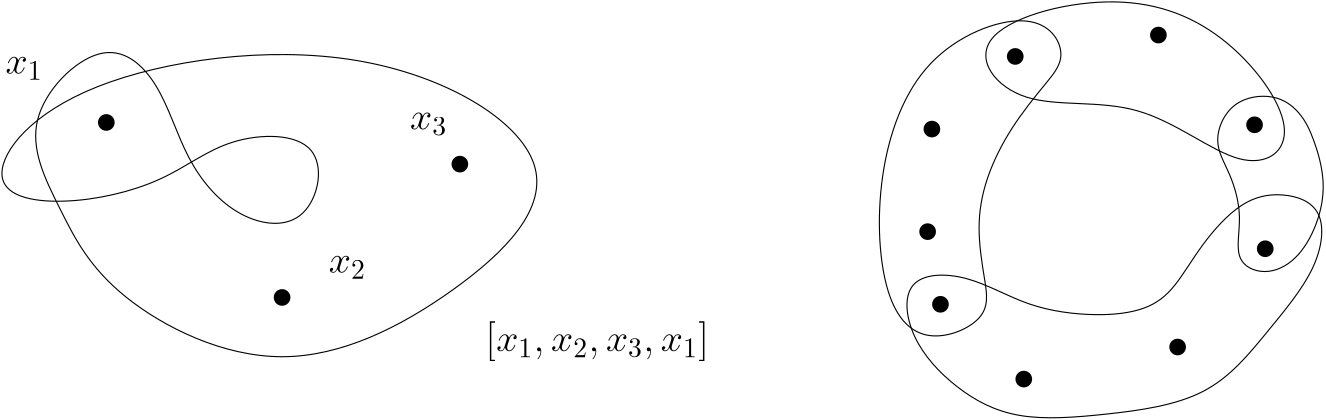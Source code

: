 <?xml version="1.0"?>
<!DOCTYPE ipe SYSTEM "ipe.dtd">
<ipe version="70212" creator="Ipe 7.2.12">
<info created="D:20190707215143" modified="D:20190707215143"/>
<ipestyle name="basic">
<symbol name="arrow/arc(spx)">
<path stroke="sym-stroke" fill="sym-stroke" pen="sym-pen">
0 0 m
-1 0.333 l
-1 -0.333 l
h
</path>
</symbol>
<symbol name="arrow/farc(spx)">
<path stroke="sym-stroke" fill="white" pen="sym-pen">
0 0 m
-1 0.333 l
-1 -0.333 l
h
</path>
</symbol>
<symbol name="arrow/ptarc(spx)">
<path stroke="sym-stroke" fill="sym-stroke" pen="sym-pen">
0 0 m
-1 0.333 l
-0.8 0 l
-1 -0.333 l
h
</path>
</symbol>
<symbol name="arrow/fptarc(spx)">
<path stroke="sym-stroke" fill="white" pen="sym-pen">
0 0 m
-1 0.333 l
-0.8 0 l
-1 -0.333 l
h
</path>
</symbol>
<symbol name="mark/circle(sx)" transformations="translations">
<path fill="sym-stroke">
0.6 0 0 0.6 0 0 e
0.4 0 0 0.4 0 0 e
</path>
</symbol>
<symbol name="mark/disk(sx)" transformations="translations">
<path fill="sym-stroke">
0.6 0 0 0.6 0 0 e
</path>
</symbol>
<symbol name="mark/fdisk(sfx)" transformations="translations">
<group>
<path fill="sym-fill">
0.5 0 0 0.5 0 0 e
</path>
<path fill="sym-stroke" fillrule="eofill">
0.6 0 0 0.6 0 0 e
0.4 0 0 0.4 0 0 e
</path>
</group>
</symbol>
<symbol name="mark/box(sx)" transformations="translations">
<path fill="sym-stroke" fillrule="eofill">
-0.6 -0.6 m
0.6 -0.6 l
0.6 0.6 l
-0.6 0.6 l
h
-0.4 -0.4 m
0.4 -0.4 l
0.4 0.4 l
-0.4 0.4 l
h
</path>
</symbol>
<symbol name="mark/square(sx)" transformations="translations">
<path fill="sym-stroke">
-0.6 -0.6 m
0.6 -0.6 l
0.6 0.6 l
-0.6 0.6 l
h
</path>
</symbol>
<symbol name="mark/fsquare(sfx)" transformations="translations">
<group>
<path fill="sym-fill">
-0.5 -0.5 m
0.5 -0.5 l
0.5 0.5 l
-0.5 0.5 l
h
</path>
<path fill="sym-stroke" fillrule="eofill">
-0.6 -0.6 m
0.6 -0.6 l
0.6 0.6 l
-0.6 0.6 l
h
-0.4 -0.4 m
0.4 -0.4 l
0.4 0.4 l
-0.4 0.4 l
h
</path>
</group>
</symbol>
<symbol name="mark/cross(sx)" transformations="translations">
<group>
<path fill="sym-stroke">
-0.43 -0.57 m
0.57 0.43 l
0.43 0.57 l
-0.57 -0.43 l
h
</path>
<path fill="sym-stroke">
-0.43 0.57 m
0.57 -0.43 l
0.43 -0.57 l
-0.57 0.43 l
h
</path>
</group>
</symbol>
<symbol name="arrow/fnormal(spx)">
<path stroke="sym-stroke" fill="white" pen="sym-pen">
0 0 m
-1 0.333 l
-1 -0.333 l
h
</path>
</symbol>
<symbol name="arrow/pointed(spx)">
<path stroke="sym-stroke" fill="sym-stroke" pen="sym-pen">
0 0 m
-1 0.333 l
-0.8 0 l
-1 -0.333 l
h
</path>
</symbol>
<symbol name="arrow/fpointed(spx)">
<path stroke="sym-stroke" fill="white" pen="sym-pen">
0 0 m
-1 0.333 l
-0.8 0 l
-1 -0.333 l
h
</path>
</symbol>
<symbol name="arrow/linear(spx)">
<path stroke="sym-stroke" pen="sym-pen">
-1 0.333 m
0 0 l
-1 -0.333 l
</path>
</symbol>
<symbol name="arrow/fdouble(spx)">
<path stroke="sym-stroke" fill="white" pen="sym-pen">
0 0 m
-1 0.333 l
-1 -0.333 l
h
-1 0 m
-2 0.333 l
-2 -0.333 l
h
</path>
</symbol>
<symbol name="arrow/double(spx)">
<path stroke="sym-stroke" fill="sym-stroke" pen="sym-pen">
0 0 m
-1 0.333 l
-1 -0.333 l
h
-1 0 m
-2 0.333 l
-2 -0.333 l
h
</path>
</symbol>
<pen name="heavier" value="0.8"/>
<pen name="fat" value="1.2"/>
<pen name="ultrafat" value="2"/>
<symbolsize name="large" value="5"/>
<symbolsize name="small" value="2"/>
<symbolsize name="tiny" value="1.1"/>
<arrowsize name="large" value="10"/>
<arrowsize name="small" value="5"/>
<arrowsize name="tiny" value="3"/>
<color name="red" value="1 0 0"/>
<color name="green" value="0 1 0"/>
<color name="blue" value="0 0 1"/>
<color name="yellow" value="1 1 0"/>
<color name="orange" value="1 0.647 0"/>
<color name="gold" value="1 0.843 0"/>
<color name="purple" value="0.627 0.125 0.941"/>
<color name="gray" value="0.745"/>
<color name="brown" value="0.647 0.165 0.165"/>
<color name="navy" value="0 0 0.502"/>
<color name="pink" value="1 0.753 0.796"/>
<color name="seagreen" value="0.18 0.545 0.341"/>
<color name="turquoise" value="0.251 0.878 0.816"/>
<color name="violet" value="0.933 0.51 0.933"/>
<color name="darkblue" value="0 0 0.545"/>
<color name="darkcyan" value="0 0.545 0.545"/>
<color name="darkgray" value="0.663"/>
<color name="darkgreen" value="0 0.392 0"/>
<color name="darkmagenta" value="0.545 0 0.545"/>
<color name="darkorange" value="1 0.549 0"/>
<color name="darkred" value="0.545 0 0"/>
<color name="lightblue" value="0.678 0.847 0.902"/>
<color name="lightcyan" value="0.878 1 1"/>
<color name="lightgray" value="0.827"/>
<color name="lightgreen" value="0.565 0.933 0.565"/>
<color name="lightyellow" value="1 1 0.878"/>
<dashstyle name="dashed" value="[4] 0"/>
<dashstyle name="dotted" value="[1 3] 0"/>
<dashstyle name="dash dotted" value="[4 2 1 2] 0"/>
<dashstyle name="dash dot dotted" value="[4 2 1 2 1 2] 0"/>
<textsize name="large" value="\large"/>
<textsize name="Large" value="\Large"/>
<textsize name="LARGE" value="\LARGE"/>
<textsize name="huge" value="\huge"/>
<textsize name="Huge" value="\Huge"/>
<textsize name="small" value="\small"/>
<textsize name="footnote" value="\footnotesize"/>
<textsize name="tiny" value="\tiny"/>
<textstyle name="center" begin="\begin{center}" end="\end{center}"/>
<textstyle name="itemize" begin="\begin{itemize}" end="\end{itemize}"/>
<textstyle name="item" begin="\begin{itemize}\item{}" end="\end{itemize}"/>
<gridsize name="4 pts" value="4"/>
<gridsize name="8 pts (~3 mm)" value="8"/>
<gridsize name="16 pts (~6 mm)" value="16"/>
<gridsize name="32 pts (~12 mm)" value="32"/>
<gridsize name="10 pts (~3.5 mm)" value="10"/>
<gridsize name="20 pts (~7 mm)" value="20"/>
<gridsize name="14 pts (~5 mm)" value="14"/>
<gridsize name="28 pts (~10 mm)" value="28"/>
<gridsize name="56 pts (~20 mm)" value="56"/>
<anglesize name="90 deg" value="90"/>
<anglesize name="60 deg" value="60"/>
<anglesize name="45 deg" value="45"/>
<anglesize name="30 deg" value="30"/>
<anglesize name="22.5 deg" value="22.5"/>
<opacity name="10%" value="0.1"/>
<opacity name="30%" value="0.3"/>
<opacity name="50%" value="0.5"/>
<opacity name="75%" value="0.75"/>
<tiling name="falling" angle="-60" step="4" width="1"/>
<tiling name="rising" angle="30" step="4" width="1"/>
</ipestyle>
<page>
<layer name="alpha"/>
<layer name="gamma"/>
<view layers="alpha gamma" active="gamma"/>
<use layer="alpha" matrix="1 0 0 1 -135.769 257.077" name="mark/disk(sx)" pos="192.72 511" size="large" stroke="black"/>
<use matrix="1 0 0 1 -135.769 257.077" name="mark/disk(sx)" pos="256 448" size="large" stroke="black"/>
<use matrix="1 0 0 1 -135.769 257.077" name="mark/disk(sx)" pos="320 496" size="large" stroke="black"/>
<path matrix="1 0 0 1 -135.77 257.077" stroke="black">
192 544
160 512
176 480
192 448
256 416
320 448
368 496
288 544
176 528
144.72 487
176 480
214.72 489
235.72 507
273.72 507
266.72 472
239.72 475
220.72 497
212.72 526 u
</path>
<text matrix="1 0 0 1 -130.769 23.0769" transformations="translations" pos="151.47 762.5" stroke="black" type="label" width="13.462" height="6.179" depth="2.15" valign="baseline" size="Large" style="math">x_1</text>
<text matrix="1 0 0 1 -130.769 23.0769" transformations="translations" pos="267.816 690.885" stroke="black" type="label" width="13.462" height="6.179" depth="2.15" valign="baseline" size="Large" style="math">x_2
</text>
<text matrix="1 0 0 1 -130.769 23.0769" transformations="translations" pos="297.047 742.423" stroke="black" type="label" width="13.462" height="6.179" depth="2.15" valign="baseline" size="Large" style="math">x_3</text>
<text matrix="1 0 0 1 -191.538 -83.8462" transformations="translations" pos="384.931 769.538" stroke="black" type="label" width="80.531" height="10.756" depth="3.59" valign="baseline" size="Large" style="math">[x_1,x_2,x_3,x_1]</text>
<use layer="gamma" name="mark/disk(sx)" pos="435.7 799.538" size="large" stroke="black"/>
<use name="mark/disk(sx)" pos="384.162 791.846" size="large" stroke="black"/>
<use name="mark/disk(sx)" pos="354.162 765.692" size="large" stroke="black"/>
<use name="mark/disk(sx)" pos="357.239 702.615" size="large" stroke="black"/>
<use name="mark/disk(sx)" pos="352.624 728.769" size="large" stroke="black"/>
<use name="mark/disk(sx)" pos="387.239 675.692" size="large" stroke="black"/>
<use name="mark/disk(sx)" pos="442.624 687.231" size="large" stroke="black"/>
<use name="mark/disk(sx)" pos="474.162 722.615" size="large" stroke="black"/>
<use name="mark/disk(sx)" pos="470.316 767.231" size="large" stroke="black"/>
<path stroke="black">
489.547 762.615
460.316 802.615
419.547 816.462
362.624 800.308
384.162 771.077
429.547 778.769
467.239 747.231 u
</path>
<path stroke="black">
403.97 792.615
391.662 810.308
349.354 794.154
333.2 748.769
336.277 701.846
352.431 687.231
375.508 697.231
373.2 711.077
370.124 730.308
373.2 748
382.431 766.462
395.508 782.615 u
</path>
<path stroke="black">
367.047 714.154
343.2 713.385
345.508 690.308
362.431 671.846
383.97 660.308
416.277 662.615
454.739 668
474.739 692.615
493.97 715.692
496.277 738
480.124 743.385
465.508 740.308
450.893 724.154
441.662 708
431.662 700.308
413.97 698
388.585 701.077 u
</path>
<path stroke="black">
477.816 778.769
461.662 776.462
454.739 761.077
461.662 750.308
466.277 734.154
462.431 718
473.97 712.615
485.508 718
493.2 731.077
496.277 746.462
491.662 762.615
487.047 771.846 u
</path>
</page>
</ipe>
